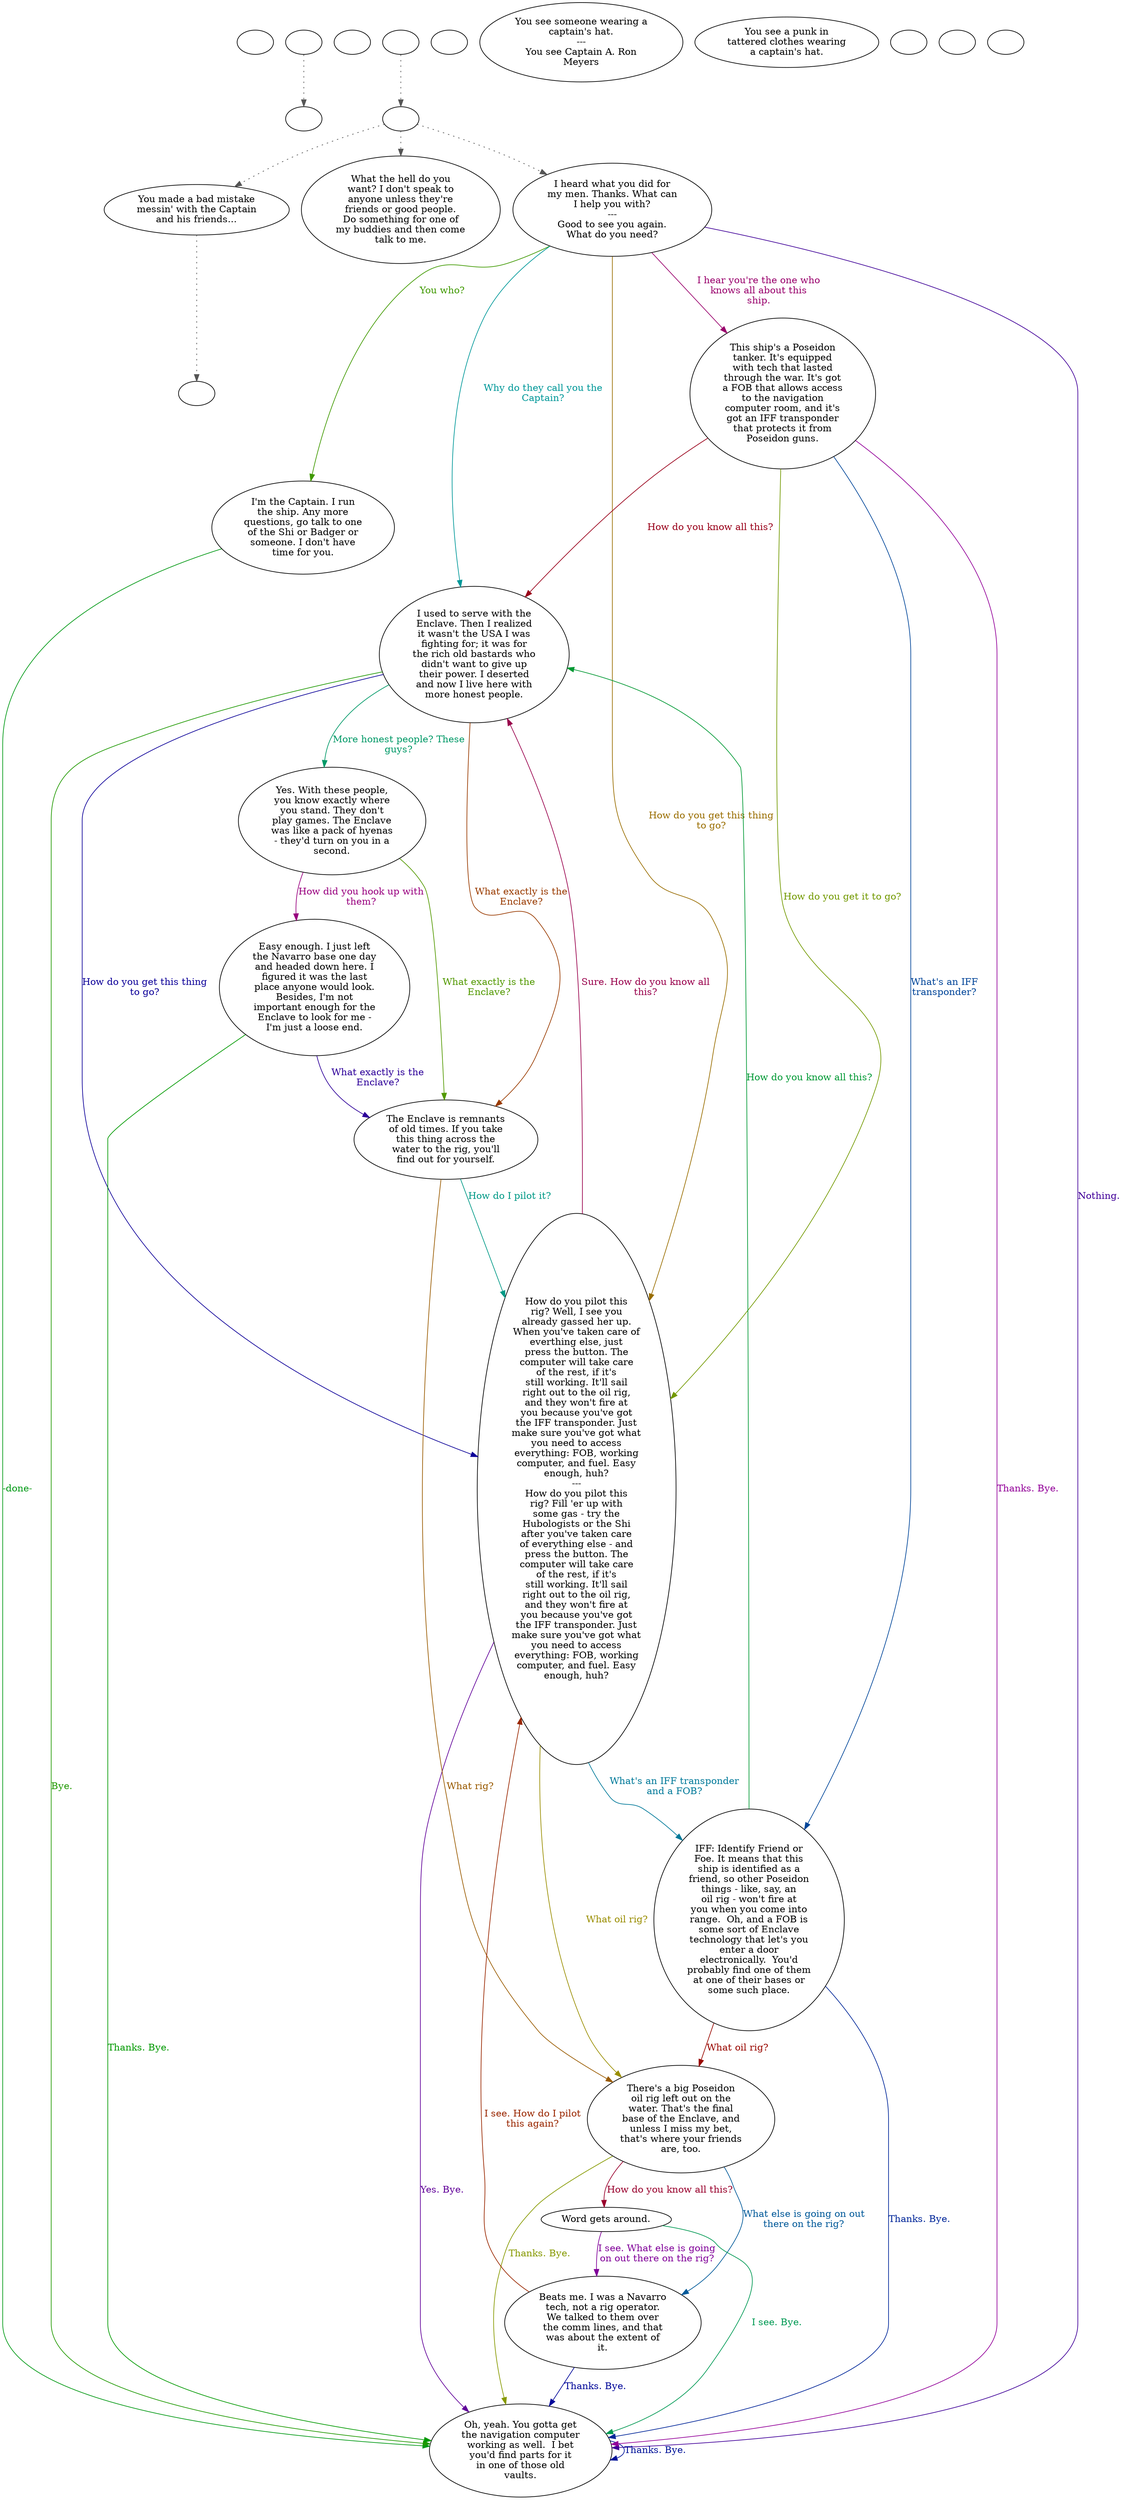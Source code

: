digraph fcronmey {
  "checkPartyMembersNearDoor" [style=filled       fillcolor="#FFFFFF"       color="#000000"]
  "checkPartyMembersNearDoor" [label=""]
  "old_pickup_p_proc" [style=filled       fillcolor="#FFFFFF"       color="#000000"]
  "old_pickup_p_proc" [label=""]
  "pickup_p_proc" [style=filled       fillcolor="#FFFFFF"       color="#000000"]
  "pickup_p_proc" -> "old_pickup_p_proc" [style=dotted color="#555555"]
  "pickup_p_proc" [label=""]
  "start" [style=filled       fillcolor="#FFFFFF"       color="#000000"]
  "start" [label=""]
  "critter_p_proc" [style=filled       fillcolor="#FFFFFF"       color="#000000"]
  "critter_p_proc" -> "talk_p_proc" [style=dotted color="#555555"]
  "critter_p_proc" [label=""]
  "talk_p_proc" [style=filled       fillcolor="#FFFFFF"       color="#000000"]
  "talk_p_proc" -> "Node014" [style=dotted color="#555555"]
  "talk_p_proc" -> "Node001" [style=dotted color="#555555"]
  "talk_p_proc" -> "Node002" [style=dotted color="#555555"]
  "talk_p_proc" [label=""]
  "destroy_p_proc" [style=filled       fillcolor="#FFFFFF"       color="#000000"]
  "destroy_p_proc" [label=""]
  "look_at_p_proc" [style=filled       fillcolor="#FFFFFF"       color="#000000"]
  "look_at_p_proc" [label="You see someone wearing a\ncaptain's hat.\n---\nYou see Captain A. Ron\nMeyers"]
  "description_p_proc" [style=filled       fillcolor="#FFFFFF"       color="#000000"]
  "description_p_proc" [label="You see a punk in\ntattered clothes wearing\na captain's hat."]
  "use_skill_on_p_proc" [style=filled       fillcolor="#FFFFFF"       color="#000000"]
  "use_skill_on_p_proc" [label=""]
  "damage_p_proc" [style=filled       fillcolor="#FFFFFF"       color="#000000"]
  "damage_p_proc" [label=""]
  "map_enter_p_proc" [style=filled       fillcolor="#FFFFFF"       color="#000000"]
  "map_enter_p_proc" [label=""]
  "Node998" [style=filled       fillcolor="#FFFFFF"       color="#000000"]
  "Node998" [label=""]
  "Node999" [style=filled       fillcolor="#FFFFFF"       color="#000000"]
  "Node999" [label="Oh, yeah. You gotta get\nthe navigation computer\nworking as well.  I bet\nyou'd find parts for it\nin one of those old\nvaults."]
  "Node999" -> "Node999" [label="Thanks. Bye." color="#001299" fontcolor="#001299"]
  "Node001" [style=filled       fillcolor="#FFFFFF"       color="#000000"]
  "Node001" [label="What the hell do you\nwant? I don't speak to\nanyone unless they're\nfriends or good people.\nDo something for one of\nmy buddies and then come\ntalk to me."]
  "Node002" [style=filled       fillcolor="#FFFFFF"       color="#000000"]
  "Node002" [label="I heard what you did for\nmy men. Thanks. What can\nI help you with?\n---\nGood to see you again.\nWhat do you need?"]
  "Node002" -> "Node003" [label="You who?" color="#3F9900" fontcolor="#3F9900"]
  "Node002" -> "Node004" [label="I hear you're the one who\nknows all about this\nship." color="#99006C" fontcolor="#99006C"]
  "Node002" -> "Node005" [label="Why do they call you the\nCaptain?" color="#009899" fontcolor="#009899"]
  "Node002" -> "Node006" [label="How do you get this thing\nto go?" color="#996D00" fontcolor="#996D00"]
  "Node002" -> "Node999" [label="Nothing." color="#410099" fontcolor="#410099"]
  "Node003" [style=filled       fillcolor="#FFFFFF"       color="#000000"]
  "Node003" [label="I'm the Captain. I run\nthe ship. Any more\nquestions, go talk to one\nof the Shi or Badger or\nsomeone. I don't have\ntime for you."]
  "Node003" -> "Node999" [label="-done-" color="#009914" fontcolor="#009914"]
  "Node004" [style=filled       fillcolor="#FFFFFF"       color="#000000"]
  "Node004" [label="This ship's a Poseidon\ntanker. It's equipped\nwith tech that lasted\nthrough the war. It's got\na FOB that allows access\nto the navigation\ncomputer room, and it's\ngot an IFF transponder\nthat protects it from\nPoseidon guns."]
  "Node004" -> "Node005" [label="How do you know all this?" color="#990019" fontcolor="#990019"]
  "Node004" -> "Node007" [label="What's an IFF\ntransponder?" color="#004599" fontcolor="#004599"]
  "Node004" -> "Node006" [label="How do you get it to go?" color="#729900" fontcolor="#729900"]
  "Node004" -> "Node999" [label="Thanks. Bye." color="#930099" fontcolor="#930099"]
  "Node005" [style=filled       fillcolor="#FFFFFF"       color="#000000"]
  "Node005" [label="I used to serve with the\nEnclave. Then I realized\nit wasn't the USA I was\nfighting for; it was for\nthe rich old bastards who\ndidn't want to give up\ntheir power. I deserted\nand now I live here with\nmore honest people."]
  "Node005" -> "Node008" [label="More honest people? These\nguys?" color="#009967" fontcolor="#009967"]
  "Node005" -> "Node009" [label="What exactly is the\nEnclave?" color="#993A00" fontcolor="#993A00"]
  "Node005" -> "Node006" [label="How do you get this thing\nto go?" color="#0D0099" fontcolor="#0D0099"]
  "Node005" -> "Node999" [label="Bye." color="#1F9900" fontcolor="#1F9900"]
  "Node006" [style=filled       fillcolor="#FFFFFF"       color="#000000"]
  "Node006" [label="How do you pilot this\nrig? Well, I see you\nalready gassed her up.\nWhen you've taken care of\neverthing else, just\npress the button. The\ncomputer will take care\nof the rest, if it's\nstill working. It'll sail\nright out to the oil rig,\nand they won't fire at\nyou because you've got\nthe IFF transponder. Just\nmake sure you've got what\nyou need to access\neverything: FOB, working\ncomputer, and fuel. Easy\nenough, huh?\n---\nHow do you pilot this\nrig? Fill 'er up with\nsome gas - try the\nHubologists or the Shi\nafter you've taken care\nof everything else - and\npress the button. The\ncomputer will take care\nof the rest, if it's\nstill working. It'll sail\nright out to the oil rig,\nand they won't fire at\nyou because you've got\nthe IFF transponder. Just\nmake sure you've got what\nyou need to access\neverything: FOB, working\ncomputer, and fuel. Easy\nenough, huh?"]
  "Node006" -> "Node005" [label="Sure. How do you know all\nthis?" color="#99004C" fontcolor="#99004C"]
  "Node006" -> "Node007" [label="What's an IFF transponder\nand a FOB?" color="#007999" fontcolor="#007999"]
  "Node006" -> "Node011" [label="What oil rig?" color="#998D00" fontcolor="#998D00"]
  "Node006" -> "Node999" [label="Yes. Bye." color="#600099" fontcolor="#600099"]
  "Node007" [style=filled       fillcolor="#FFFFFF"       color="#000000"]
  "Node007" [label="IFF: Identify Friend or\nFoe. It means that this\nship is identified as a\nfriend, so other Poseidon\nthings - like, say, an\noil rig - won't fire at\nyou when you come into\nrange.  Oh, and a FOB is\nsome sort of Enclave\ntechnology that let's you\nenter a door\nelectronically.  You'd\nprobably find one of them\nat one of their bases or\nsome such place."]
  "Node007" -> "Node005" [label="How do you know all this?" color="#009934" fontcolor="#009934"]
  "Node007" -> "Node011" [label="What oil rig?" color="#990700" fontcolor="#990700"]
  "Node007" -> "Node999" [label="Thanks. Bye." color="#002699" fontcolor="#002699"]
  "Node008" [style=filled       fillcolor="#FFFFFF"       color="#000000"]
  "Node008" [label="Yes. With these people,\nyou know exactly where\nyou stand. They don't\nplay games. The Enclave\nwas like a pack of hyenas\n- they'd turn on you in a\nsecond."]
  "Node008" -> "Node009" [label="What exactly is the\nEnclave?" color="#529900" fontcolor="#529900"]
  "Node008" -> "Node010" [label="How did you hook up with\nthem?" color="#99007F" fontcolor="#99007F"]
  "Node009" [style=filled       fillcolor="#FFFFFF"       color="#000000"]
  "Node009" [label="The Enclave is remnants\nof old times. If you take\nthis thing across the\nwater to the rig, you'll\nfind out for yourself."]
  "Node009" -> "Node006" [label="How do I pilot it?" color="#009986" fontcolor="#009986"]
  "Node009" -> "Node011" [label="What rig?" color="#995A00" fontcolor="#995A00"]
  "Node010" [style=filled       fillcolor="#FFFFFF"       color="#000000"]
  "Node010" [label="Easy enough. I just left\nthe Navarro base one day\nand headed down here. I\nfigured it was the last\nplace anyone would look.\nBesides, I'm not\nimportant enough for the\nEnclave to look for me -\nI'm just a loose end."]
  "Node010" -> "Node009" [label="What exactly is the\nEnclave?" color="#2D0099" fontcolor="#2D0099"]
  "Node010" -> "Node999" [label="Thanks. Bye." color="#009900" fontcolor="#009900"]
  "Node011" [style=filled       fillcolor="#FFFFFF"       color="#000000"]
  "Node011" [label="There's a big Poseidon\noil rig left out on the\nwater. That's the final\nbase of the Enclave, and\nunless I miss my bet,\nthat's where your friends\nare, too."]
  "Node011" -> "Node012" [label="How do you know all this?" color="#99002C" fontcolor="#99002C"]
  "Node011" -> "Node013" [label="What else is going on out\nthere on the rig?" color="#005999" fontcolor="#005999"]
  "Node011" -> "Node999" [label="Thanks. Bye." color="#869900" fontcolor="#869900"]
  "Node012" [style=filled       fillcolor="#FFFFFF"       color="#000000"]
  "Node012" [label="Word gets around."]
  "Node012" -> "Node013" [label="I see. What else is going\non out there on the rig?" color="#800099" fontcolor="#800099"]
  "Node012" -> "Node999" [label="I see. Bye." color="#009953" fontcolor="#009953"]
  "Node013" [style=filled       fillcolor="#FFFFFF"       color="#000000"]
  "Node013" [label="Beats me. I was a Navarro\ntech, not a rig operator.\nWe talked to them over\nthe comm lines, and that\nwas about the extent of\nit."]
  "Node013" -> "Node006" [label="I see. How do I pilot\nthis again?" color="#992600" fontcolor="#992600"]
  "Node013" -> "Node999" [label="Thanks. Bye." color="#000699" fontcolor="#000699"]
  "Node014" [style=filled       fillcolor="#FFFFFF"       color="#000000"]
  "Node014" -> "Node998" [style=dotted color="#555555"]
  "Node014" [label="You made a bad mistake\nmessin' with the Captain\nand his friends..."]
}